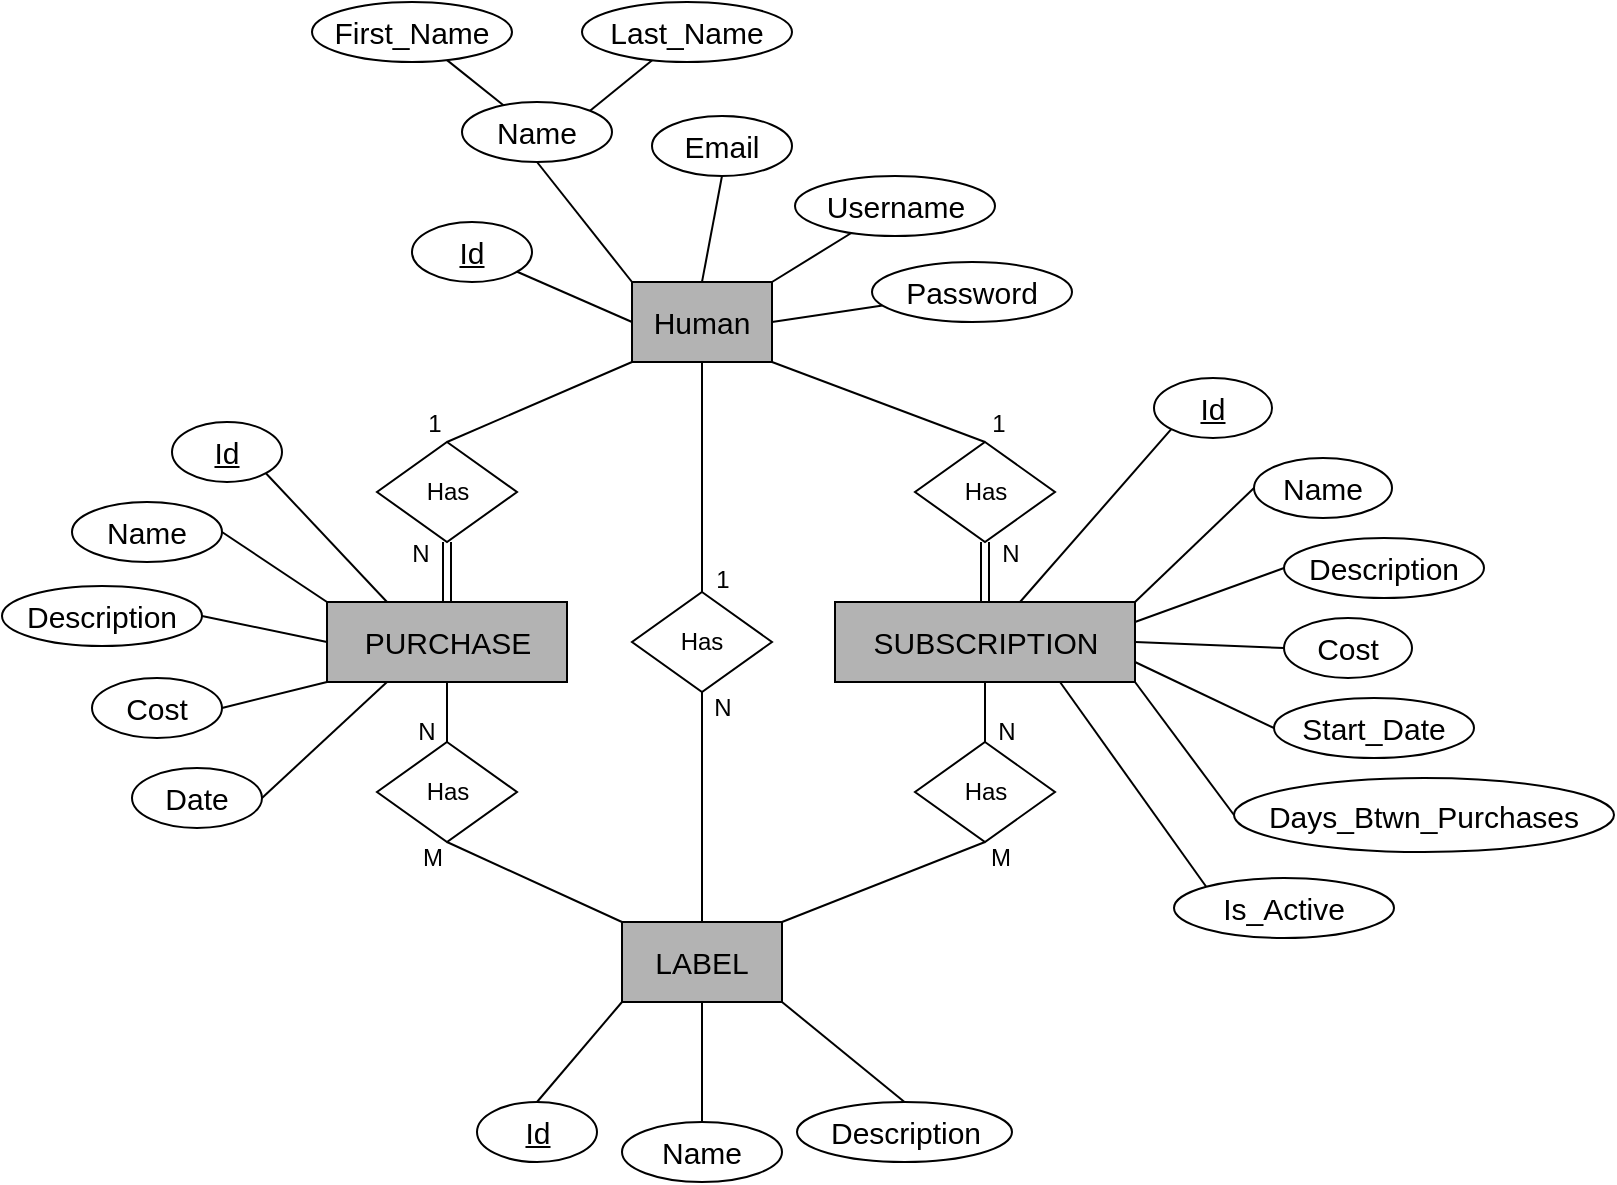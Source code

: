 <mxfile version="24.0.6" type="device">
  <diagram name="Page-1" id="CzoyC5DOKvImm1Xz_qOV">
    <mxGraphModel dx="1610" dy="759" grid="1" gridSize="10" guides="1" tooltips="1" connect="1" arrows="1" fold="1" page="1" pageScale="1" pageWidth="850" pageHeight="1100" math="0" shadow="0">
      <root>
        <mxCell id="0" />
        <mxCell id="1" parent="0" />
        <mxCell id="jtqfHJgski-L8b3BMZRt-14" style="rounded=0;orthogonalLoop=1;jettySize=auto;html=1;exitX=0;exitY=0;exitDx=0;exitDy=0;entryX=0.5;entryY=1;entryDx=0;entryDy=0;endArrow=none;endFill=0;" parent="1" source="jtqfHJgski-L8b3BMZRt-1" target="jtqfHJgski-L8b3BMZRt-6" edge="1">
          <mxGeometry relative="1" as="geometry" />
        </mxCell>
        <mxCell id="jtqfHJgski-L8b3BMZRt-1" value="&lt;font style=&quot;font-size: 15px;&quot;&gt;Human&lt;/font&gt;" style="rounded=0;whiteSpace=wrap;html=1;fillColor=#B3B3B3;strokeColor=#000000;" parent="1" vertex="1">
          <mxGeometry x="400" y="190" width="70" height="40" as="geometry" />
        </mxCell>
        <mxCell id="jtqfHJgski-L8b3BMZRt-2" value="&lt;font style=&quot;font-size: 15px;&quot;&gt;LABEL&lt;/font&gt;" style="rounded=0;whiteSpace=wrap;html=1;fillColor=#B3B3B3;strokeColor=#000000;" parent="1" vertex="1">
          <mxGeometry x="395" y="510" width="80" height="40" as="geometry" />
        </mxCell>
        <mxCell id="jtqfHJgski-L8b3BMZRt-3" value="&lt;font style=&quot;font-size: 15px;&quot;&gt;SUBSCRIPTION&lt;/font&gt;" style="rounded=0;whiteSpace=wrap;html=1;fillColor=#B3B3B3;strokeColor=#000000;" parent="1" vertex="1">
          <mxGeometry x="501.5" y="350" width="150" height="40" as="geometry" />
        </mxCell>
        <mxCell id="jtqfHJgski-L8b3BMZRt-4" value="&lt;font style=&quot;font-size: 15px;&quot;&gt;PURCHASE&lt;/font&gt;" style="rounded=0;whiteSpace=wrap;html=1;fillColor=#B3B3B3;strokeColor=#000000;" parent="1" vertex="1">
          <mxGeometry x="247.5" y="350" width="120" height="40" as="geometry" />
        </mxCell>
        <mxCell id="jtqfHJgski-L8b3BMZRt-17" style="rounded=0;orthogonalLoop=1;jettySize=auto;html=1;entryX=0;entryY=0.5;entryDx=0;entryDy=0;endArrow=none;endFill=0;" parent="1" source="jtqfHJgski-L8b3BMZRt-5" target="jtqfHJgski-L8b3BMZRt-1" edge="1">
          <mxGeometry relative="1" as="geometry" />
        </mxCell>
        <mxCell id="jtqfHJgski-L8b3BMZRt-5" value="&lt;font style=&quot;font-size: 15px;&quot;&gt;&lt;u&gt;Id&lt;/u&gt;&lt;/font&gt;" style="ellipse;whiteSpace=wrap;html=1;" parent="1" vertex="1">
          <mxGeometry x="290" y="160" width="60" height="30" as="geometry" />
        </mxCell>
        <mxCell id="jtqfHJgski-L8b3BMZRt-6" value="&lt;font style=&quot;font-size: 15px;&quot;&gt;Name&lt;/font&gt;" style="ellipse;whiteSpace=wrap;html=1;" parent="1" vertex="1">
          <mxGeometry x="315" y="100" width="75" height="30" as="geometry" />
        </mxCell>
        <mxCell id="jtqfHJgski-L8b3BMZRt-15" style="rounded=0;orthogonalLoop=1;jettySize=auto;html=1;entryX=1;entryY=0;entryDx=0;entryDy=0;endArrow=none;endFill=0;" parent="1" source="jtqfHJgski-L8b3BMZRt-7" target="jtqfHJgski-L8b3BMZRt-1" edge="1">
          <mxGeometry relative="1" as="geometry" />
        </mxCell>
        <mxCell id="jtqfHJgski-L8b3BMZRt-7" value="&lt;font style=&quot;font-size: 15px;&quot;&gt;Username&lt;/font&gt;" style="ellipse;whiteSpace=wrap;html=1;" parent="1" vertex="1">
          <mxGeometry x="481.5" y="137" width="100" height="30" as="geometry" />
        </mxCell>
        <mxCell id="jtqfHJgski-L8b3BMZRt-16" style="rounded=0;orthogonalLoop=1;jettySize=auto;html=1;entryX=1;entryY=0.5;entryDx=0;entryDy=0;endArrow=none;endFill=0;" parent="1" source="jtqfHJgski-L8b3BMZRt-8" target="jtqfHJgski-L8b3BMZRt-1" edge="1">
          <mxGeometry relative="1" as="geometry" />
        </mxCell>
        <mxCell id="jtqfHJgski-L8b3BMZRt-8" value="&lt;font style=&quot;font-size: 15px;&quot;&gt;Password&lt;/font&gt;" style="ellipse;whiteSpace=wrap;html=1;" parent="1" vertex="1">
          <mxGeometry x="520" y="180" width="100" height="30" as="geometry" />
        </mxCell>
        <mxCell id="jtqfHJgski-L8b3BMZRt-12" style="rounded=0;orthogonalLoop=1;jettySize=auto;html=1;endArrow=none;endFill=0;" parent="1" source="jtqfHJgski-L8b3BMZRt-9" target="jtqfHJgski-L8b3BMZRt-6" edge="1">
          <mxGeometry relative="1" as="geometry" />
        </mxCell>
        <mxCell id="jtqfHJgski-L8b3BMZRt-9" value="&lt;font style=&quot;font-size: 15px;&quot;&gt;First_Name&lt;/font&gt;" style="ellipse;whiteSpace=wrap;html=1;" parent="1" vertex="1">
          <mxGeometry x="240" y="50" width="100" height="30" as="geometry" />
        </mxCell>
        <mxCell id="jtqfHJgski-L8b3BMZRt-13" style="rounded=0;orthogonalLoop=1;jettySize=auto;html=1;entryX=1;entryY=0;entryDx=0;entryDy=0;endArrow=none;endFill=0;" parent="1" source="jtqfHJgski-L8b3BMZRt-10" target="jtqfHJgski-L8b3BMZRt-6" edge="1">
          <mxGeometry relative="1" as="geometry" />
        </mxCell>
        <mxCell id="jtqfHJgski-L8b3BMZRt-10" value="&lt;font style=&quot;font-size: 15px;&quot;&gt;Last_Name&lt;/font&gt;" style="ellipse;whiteSpace=wrap;html=1;" parent="1" vertex="1">
          <mxGeometry x="375" y="50" width="105" height="30" as="geometry" />
        </mxCell>
        <mxCell id="jtqfHJgski-L8b3BMZRt-20" style="rounded=0;orthogonalLoop=1;jettySize=auto;html=1;entryX=0;entryY=1;entryDx=0;entryDy=0;endArrow=none;endFill=0;exitX=0.5;exitY=0;exitDx=0;exitDy=0;" parent="1" source="jtqfHJgski-L8b3BMZRt-18" target="jtqfHJgski-L8b3BMZRt-1" edge="1">
          <mxGeometry relative="1" as="geometry" />
        </mxCell>
        <mxCell id="jtqfHJgski-L8b3BMZRt-23" style="rounded=0;orthogonalLoop=1;jettySize=auto;html=1;entryX=0.5;entryY=0;entryDx=0;entryDy=0;endArrow=none;endFill=0;exitX=0.5;exitY=1;exitDx=0;exitDy=0;shape=link;" parent="1" source="jtqfHJgski-L8b3BMZRt-18" target="jtqfHJgski-L8b3BMZRt-4" edge="1">
          <mxGeometry relative="1" as="geometry" />
        </mxCell>
        <mxCell id="jtqfHJgski-L8b3BMZRt-18" value="Has" style="rhombus;whiteSpace=wrap;html=1;" parent="1" vertex="1">
          <mxGeometry x="272.5" y="270" width="70" height="50" as="geometry" />
        </mxCell>
        <mxCell id="jtqfHJgski-L8b3BMZRt-22" style="rounded=0;orthogonalLoop=1;jettySize=auto;html=1;entryX=1;entryY=1;entryDx=0;entryDy=0;endArrow=none;endFill=0;exitX=0.5;exitY=0;exitDx=0;exitDy=0;" parent="1" source="jtqfHJgski-L8b3BMZRt-19" target="jtqfHJgski-L8b3BMZRt-1" edge="1">
          <mxGeometry relative="1" as="geometry">
            <mxPoint x="515.5" y="230" as="targetPoint" />
          </mxGeometry>
        </mxCell>
        <mxCell id="jtqfHJgski-L8b3BMZRt-19" value="Has" style="rhombus;whiteSpace=wrap;html=1;" parent="1" vertex="1">
          <mxGeometry x="541.5" y="270" width="70" height="50" as="geometry" />
        </mxCell>
        <mxCell id="jtqfHJgski-L8b3BMZRt-24" value="" style="endArrow=none;html=1;rounded=0;exitX=0.5;exitY=0;exitDx=0;exitDy=0;entryX=0.5;entryY=1;entryDx=0;entryDy=0;shape=link;" parent="1" source="jtqfHJgski-L8b3BMZRt-3" target="jtqfHJgski-L8b3BMZRt-19" edge="1">
          <mxGeometry width="50" height="50" relative="1" as="geometry">
            <mxPoint x="651.5" y="320" as="sourcePoint" />
            <mxPoint x="701.5" y="270" as="targetPoint" />
          </mxGeometry>
        </mxCell>
        <mxCell id="jtqfHJgski-L8b3BMZRt-25" value="N" style="text;html=1;align=center;verticalAlign=middle;resizable=0;points=[];autosize=1;strokeColor=none;fillColor=none;" parent="1" vertex="1">
          <mxGeometry x="574" y="311" width="30" height="30" as="geometry" />
        </mxCell>
        <mxCell id="jtqfHJgski-L8b3BMZRt-27" value="1" style="text;html=1;align=center;verticalAlign=middle;resizable=0;points=[];autosize=1;strokeColor=none;fillColor=none;" parent="1" vertex="1">
          <mxGeometry x="568" y="246" width="30" height="30" as="geometry" />
        </mxCell>
        <mxCell id="jtqfHJgski-L8b3BMZRt-28" value="N" style="text;html=1;align=center;verticalAlign=middle;resizable=0;points=[];autosize=1;strokeColor=none;fillColor=none;" parent="1" vertex="1">
          <mxGeometry x="278.5" y="311" width="30" height="30" as="geometry" />
        </mxCell>
        <mxCell id="jtqfHJgski-L8b3BMZRt-29" value="1" style="text;html=1;align=center;verticalAlign=middle;resizable=0;points=[];autosize=1;strokeColor=none;fillColor=none;" parent="1" vertex="1">
          <mxGeometry x="286" y="246" width="30" height="30" as="geometry" />
        </mxCell>
        <mxCell id="jtqfHJgski-L8b3BMZRt-30" value="Has" style="rhombus;whiteSpace=wrap;html=1;" parent="1" vertex="1">
          <mxGeometry x="541.5" y="420" width="70" height="50" as="geometry" />
        </mxCell>
        <mxCell id="jtqfHJgski-L8b3BMZRt-31" value="Has" style="rhombus;whiteSpace=wrap;html=1;" parent="1" vertex="1">
          <mxGeometry x="272.5" y="420" width="70" height="50" as="geometry" />
        </mxCell>
        <mxCell id="jtqfHJgski-L8b3BMZRt-33" value="" style="endArrow=none;html=1;rounded=0;exitX=0.5;exitY=0;exitDx=0;exitDy=0;entryX=0.5;entryY=1;entryDx=0;entryDy=0;" parent="1" source="jtqfHJgski-L8b3BMZRt-31" target="jtqfHJgski-L8b3BMZRt-4" edge="1">
          <mxGeometry width="50" height="50" relative="1" as="geometry">
            <mxPoint x="135" y="450" as="sourcePoint" />
            <mxPoint x="185" y="400" as="targetPoint" />
          </mxGeometry>
        </mxCell>
        <mxCell id="jtqfHJgski-L8b3BMZRt-35" value="" style="endArrow=none;html=1;rounded=0;exitX=0.5;exitY=0;exitDx=0;exitDy=0;entryX=0.5;entryY=1;entryDx=0;entryDy=0;" parent="1" source="jtqfHJgski-L8b3BMZRt-30" target="jtqfHJgski-L8b3BMZRt-3" edge="1">
          <mxGeometry width="50" height="50" relative="1" as="geometry">
            <mxPoint x="514" y="440" as="sourcePoint" />
            <mxPoint x="564" y="390" as="targetPoint" />
          </mxGeometry>
        </mxCell>
        <mxCell id="jtqfHJgski-L8b3BMZRt-36" value="" style="endArrow=none;html=1;rounded=0;exitX=0.5;exitY=1;exitDx=0;exitDy=0;entryX=0;entryY=0;entryDx=0;entryDy=0;" parent="1" source="jtqfHJgski-L8b3BMZRt-31" target="jtqfHJgski-L8b3BMZRt-2" edge="1">
          <mxGeometry width="50" height="50" relative="1" as="geometry">
            <mxPoint x="350" y="560" as="sourcePoint" />
            <mxPoint x="400" y="510" as="targetPoint" />
          </mxGeometry>
        </mxCell>
        <mxCell id="jtqfHJgski-L8b3BMZRt-38" value="" style="endArrow=none;html=1;rounded=0;exitX=1;exitY=0;exitDx=0;exitDy=0;entryX=0.5;entryY=1;entryDx=0;entryDy=0;" parent="1" source="jtqfHJgski-L8b3BMZRt-2" target="jtqfHJgski-L8b3BMZRt-30" edge="1">
          <mxGeometry width="50" height="50" relative="1" as="geometry">
            <mxPoint x="538" y="510" as="sourcePoint" />
            <mxPoint x="673" y="480" as="targetPoint" />
          </mxGeometry>
        </mxCell>
        <mxCell id="jtqfHJgski-L8b3BMZRt-39" value="N" style="text;html=1;align=center;verticalAlign=middle;resizable=0;points=[];autosize=1;strokeColor=none;fillColor=none;" parent="1" vertex="1">
          <mxGeometry x="282" y="400" width="30" height="30" as="geometry" />
        </mxCell>
        <mxCell id="jtqfHJgski-L8b3BMZRt-40" value="N" style="text;html=1;align=center;verticalAlign=middle;resizable=0;points=[];autosize=1;strokeColor=none;fillColor=none;" parent="1" vertex="1">
          <mxGeometry x="572" y="400" width="30" height="30" as="geometry" />
        </mxCell>
        <mxCell id="jtqfHJgski-L8b3BMZRt-41" value="M" style="text;html=1;align=center;verticalAlign=middle;resizable=0;points=[];autosize=1;strokeColor=none;fillColor=none;" parent="1" vertex="1">
          <mxGeometry x="569" y="463" width="30" height="30" as="geometry" />
        </mxCell>
        <mxCell id="jtqfHJgski-L8b3BMZRt-42" value="M" style="text;html=1;align=center;verticalAlign=middle;resizable=0;points=[];autosize=1;strokeColor=none;fillColor=none;" parent="1" vertex="1">
          <mxGeometry x="285" y="463" width="30" height="30" as="geometry" />
        </mxCell>
        <mxCell id="jtqfHJgski-L8b3BMZRt-44" value="&lt;span style=&quot;font-size: 15px;&quot;&gt;Name&lt;/span&gt;" style="ellipse;whiteSpace=wrap;html=1;" parent="1" vertex="1">
          <mxGeometry x="395" y="610" width="80" height="30" as="geometry" />
        </mxCell>
        <mxCell id="jtqfHJgski-L8b3BMZRt-45" value="&lt;span style=&quot;font-size: 15px;&quot;&gt;Description&lt;/span&gt;" style="ellipse;whiteSpace=wrap;html=1;" parent="1" vertex="1">
          <mxGeometry x="482.5" y="600" width="107.5" height="30" as="geometry" />
        </mxCell>
        <mxCell id="jtqfHJgski-L8b3BMZRt-46" value="" style="endArrow=none;html=1;rounded=0;exitX=0.5;exitY=0;exitDx=0;exitDy=0;entryX=0.5;entryY=1;entryDx=0;entryDy=0;" parent="1" source="jtqfHJgski-L8b3BMZRt-44" target="jtqfHJgski-L8b3BMZRt-2" edge="1">
          <mxGeometry width="50" height="50" relative="1" as="geometry">
            <mxPoint x="320" y="600" as="sourcePoint" />
            <mxPoint x="370" y="550" as="targetPoint" />
          </mxGeometry>
        </mxCell>
        <mxCell id="jtqfHJgski-L8b3BMZRt-47" value="" style="endArrow=none;html=1;rounded=0;exitX=0.5;exitY=0;exitDx=0;exitDy=0;entryX=1;entryY=1;entryDx=0;entryDy=0;" parent="1" source="jtqfHJgski-L8b3BMZRt-45" target="jtqfHJgski-L8b3BMZRt-2" edge="1">
          <mxGeometry width="50" height="50" relative="1" as="geometry">
            <mxPoint x="540" y="570" as="sourcePoint" />
            <mxPoint x="590" y="520" as="targetPoint" />
          </mxGeometry>
        </mxCell>
        <mxCell id="jtqfHJgski-L8b3BMZRt-48" value="&lt;span style=&quot;font-size: 15px;&quot;&gt;Name&lt;/span&gt;" style="ellipse;whiteSpace=wrap;html=1;" parent="1" vertex="1">
          <mxGeometry x="711" y="278" width="69" height="30" as="geometry" />
        </mxCell>
        <mxCell id="jtqfHJgski-L8b3BMZRt-49" value="&lt;font style=&quot;font-size: 15px;&quot;&gt;&lt;u&gt;Id&lt;/u&gt;&lt;/font&gt;" style="ellipse;whiteSpace=wrap;html=1;" parent="1" vertex="1">
          <mxGeometry x="661" y="238" width="59" height="30" as="geometry" />
        </mxCell>
        <mxCell id="jtqfHJgski-L8b3BMZRt-50" value="&lt;font style=&quot;font-size: 15px;&quot;&gt;Description&lt;/font&gt;" style="ellipse;whiteSpace=wrap;html=1;" parent="1" vertex="1">
          <mxGeometry x="726" y="318" width="100" height="30" as="geometry" />
        </mxCell>
        <mxCell id="jtqfHJgski-L8b3BMZRt-51" value="&lt;font style=&quot;font-size: 15px;&quot;&gt;Cost&lt;/font&gt;" style="ellipse;whiteSpace=wrap;html=1;" parent="1" vertex="1">
          <mxGeometry x="726" y="358" width="64" height="30" as="geometry" />
        </mxCell>
        <mxCell id="jtqfHJgski-L8b3BMZRt-52" value="&lt;font style=&quot;font-size: 15px;&quot;&gt;Start_Date&lt;/font&gt;" style="ellipse;whiteSpace=wrap;html=1;" parent="1" vertex="1">
          <mxGeometry x="721" y="398" width="100" height="30" as="geometry" />
        </mxCell>
        <mxCell id="jtqfHJgski-L8b3BMZRt-54" value="&lt;font style=&quot;font-size: 15px;&quot;&gt;Days_Btwn_Purchases&lt;/font&gt;" style="ellipse;whiteSpace=wrap;html=1;" parent="1" vertex="1">
          <mxGeometry x="701" y="438" width="190" height="37" as="geometry" />
        </mxCell>
        <mxCell id="jtqfHJgski-L8b3BMZRt-55" value="&lt;span style=&quot;font-size: 15px;&quot;&gt;Is_Active&lt;/span&gt;" style="ellipse;whiteSpace=wrap;html=1;" parent="1" vertex="1">
          <mxGeometry x="671" y="488" width="110" height="30" as="geometry" />
        </mxCell>
        <mxCell id="jtqfHJgski-L8b3BMZRt-56" value="" style="endArrow=none;html=1;rounded=0;entryX=0;entryY=1;entryDx=0;entryDy=0;" parent="1" source="jtqfHJgski-L8b3BMZRt-3" target="jtqfHJgski-L8b3BMZRt-49" edge="1">
          <mxGeometry width="50" height="50" relative="1" as="geometry">
            <mxPoint x="644" y="350" as="sourcePoint" />
            <mxPoint x="694" y="300" as="targetPoint" />
          </mxGeometry>
        </mxCell>
        <mxCell id="jtqfHJgski-L8b3BMZRt-57" value="" style="endArrow=none;html=1;rounded=0;entryX=0;entryY=0.5;entryDx=0;entryDy=0;exitX=1;exitY=0;exitDx=0;exitDy=0;" parent="1" source="jtqfHJgski-L8b3BMZRt-3" target="jtqfHJgski-L8b3BMZRt-48" edge="1">
          <mxGeometry width="50" height="50" relative="1" as="geometry">
            <mxPoint x="605" y="360" as="sourcePoint" />
            <mxPoint x="686" y="274" as="targetPoint" />
          </mxGeometry>
        </mxCell>
        <mxCell id="jtqfHJgski-L8b3BMZRt-58" value="" style="endArrow=none;html=1;rounded=0;entryX=0;entryY=0.5;entryDx=0;entryDy=0;exitX=1;exitY=0.25;exitDx=0;exitDy=0;" parent="1" source="jtqfHJgski-L8b3BMZRt-3" target="jtqfHJgski-L8b3BMZRt-50" edge="1">
          <mxGeometry width="50" height="50" relative="1" as="geometry">
            <mxPoint x="662" y="360" as="sourcePoint" />
            <mxPoint x="721" y="303" as="targetPoint" />
          </mxGeometry>
        </mxCell>
        <mxCell id="jtqfHJgski-L8b3BMZRt-59" value="" style="endArrow=none;html=1;rounded=0;entryX=0;entryY=0.5;entryDx=0;entryDy=0;exitX=1;exitY=0.5;exitDx=0;exitDy=0;" parent="1" source="jtqfHJgski-L8b3BMZRt-3" target="jtqfHJgski-L8b3BMZRt-51" edge="1">
          <mxGeometry width="50" height="50" relative="1" as="geometry">
            <mxPoint x="662" y="370" as="sourcePoint" />
            <mxPoint x="736" y="343" as="targetPoint" />
          </mxGeometry>
        </mxCell>
        <mxCell id="jtqfHJgski-L8b3BMZRt-60" value="" style="endArrow=none;html=1;rounded=0;exitX=1;exitY=0.75;exitDx=0;exitDy=0;entryX=0;entryY=0.5;entryDx=0;entryDy=0;" parent="1" source="jtqfHJgski-L8b3BMZRt-3" target="jtqfHJgski-L8b3BMZRt-52" edge="1">
          <mxGeometry width="50" height="50" relative="1" as="geometry">
            <mxPoint x="662" y="380" as="sourcePoint" />
            <mxPoint x="704" y="380" as="targetPoint" />
          </mxGeometry>
        </mxCell>
        <mxCell id="jtqfHJgski-L8b3BMZRt-61" value="" style="endArrow=none;html=1;rounded=0;exitX=1;exitY=1;exitDx=0;exitDy=0;entryX=0;entryY=0.5;entryDx=0;entryDy=0;" parent="1" source="jtqfHJgski-L8b3BMZRt-3" target="jtqfHJgski-L8b3BMZRt-54" edge="1">
          <mxGeometry width="50" height="50" relative="1" as="geometry">
            <mxPoint x="662" y="390" as="sourcePoint" />
            <mxPoint x="734" y="423" as="targetPoint" />
          </mxGeometry>
        </mxCell>
        <mxCell id="jtqfHJgski-L8b3BMZRt-62" value="" style="endArrow=none;html=1;rounded=0;exitX=0.75;exitY=1;exitDx=0;exitDy=0;entryX=0;entryY=0;entryDx=0;entryDy=0;" parent="1" source="jtqfHJgski-L8b3BMZRt-3" target="jtqfHJgski-L8b3BMZRt-55" edge="1">
          <mxGeometry width="50" height="50" relative="1" as="geometry">
            <mxPoint x="662" y="390" as="sourcePoint" />
            <mxPoint x="731" y="423" as="targetPoint" />
          </mxGeometry>
        </mxCell>
        <mxCell id="jtqfHJgski-L8b3BMZRt-63" value="&lt;span style=&quot;font-size: 15px;&quot;&gt;Name&lt;/span&gt;" style="ellipse;whiteSpace=wrap;html=1;" parent="1" vertex="1">
          <mxGeometry x="120" y="300" width="75" height="30" as="geometry" />
        </mxCell>
        <mxCell id="jtqfHJgski-L8b3BMZRt-64" value="&lt;font style=&quot;font-size: 15px;&quot;&gt;&lt;u&gt;Id&lt;/u&gt;&lt;/font&gt;" style="ellipse;whiteSpace=wrap;html=1;" parent="1" vertex="1">
          <mxGeometry x="170" y="260" width="55" height="30" as="geometry" />
        </mxCell>
        <mxCell id="jtqfHJgski-L8b3BMZRt-65" value="&lt;font style=&quot;font-size: 15px;&quot;&gt;Description&lt;/font&gt;" style="ellipse;whiteSpace=wrap;html=1;" parent="1" vertex="1">
          <mxGeometry x="85" y="342" width="100" height="30" as="geometry" />
        </mxCell>
        <mxCell id="jtqfHJgski-L8b3BMZRt-66" value="&lt;font style=&quot;font-size: 15px;&quot;&gt;Cost&lt;/font&gt;" style="ellipse;whiteSpace=wrap;html=1;" parent="1" vertex="1">
          <mxGeometry x="130" y="388" width="65" height="30" as="geometry" />
        </mxCell>
        <mxCell id="jtqfHJgski-L8b3BMZRt-67" value="&lt;font style=&quot;font-size: 15px;&quot;&gt;Date&lt;/font&gt;" style="ellipse;whiteSpace=wrap;html=1;" parent="1" vertex="1">
          <mxGeometry x="150" y="433" width="65" height="30" as="geometry" />
        </mxCell>
        <mxCell id="jtqfHJgski-L8b3BMZRt-72" value="" style="endArrow=none;html=1;rounded=0;exitX=0.25;exitY=0;exitDx=0;exitDy=0;entryX=1;entryY=1;entryDx=0;entryDy=0;" parent="1" source="jtqfHJgski-L8b3BMZRt-4" target="jtqfHJgski-L8b3BMZRt-64" edge="1">
          <mxGeometry width="50" height="50" relative="1" as="geometry">
            <mxPoint x="155" y="240" as="sourcePoint" />
            <mxPoint x="205" y="190" as="targetPoint" />
          </mxGeometry>
        </mxCell>
        <mxCell id="jtqfHJgski-L8b3BMZRt-73" value="" style="endArrow=none;html=1;rounded=0;exitX=1;exitY=0.5;exitDx=0;exitDy=0;entryX=0;entryY=0.5;entryDx=0;entryDy=0;" parent="1" source="jtqfHJgski-L8b3BMZRt-65" target="jtqfHJgski-L8b3BMZRt-4" edge="1">
          <mxGeometry width="50" height="50" relative="1" as="geometry">
            <mxPoint x="245" y="450" as="sourcePoint" />
            <mxPoint x="245" y="370" as="targetPoint" />
          </mxGeometry>
        </mxCell>
        <mxCell id="jtqfHJgski-L8b3BMZRt-74" value="" style="endArrow=none;html=1;rounded=0;exitX=1;exitY=0.5;exitDx=0;exitDy=0;entryX=0;entryY=0;entryDx=0;entryDy=0;" parent="1" source="jtqfHJgski-L8b3BMZRt-63" target="jtqfHJgski-L8b3BMZRt-4" edge="1">
          <mxGeometry width="50" height="50" relative="1" as="geometry">
            <mxPoint x="215" y="307" as="sourcePoint" />
            <mxPoint x="275" y="320" as="targetPoint" />
          </mxGeometry>
        </mxCell>
        <mxCell id="jtqfHJgski-L8b3BMZRt-75" value="" style="endArrow=none;html=1;rounded=0;exitX=1;exitY=0.5;exitDx=0;exitDy=0;entryX=0;entryY=1;entryDx=0;entryDy=0;" parent="1" source="jtqfHJgski-L8b3BMZRt-66" target="jtqfHJgski-L8b3BMZRt-4" edge="1">
          <mxGeometry width="50" height="50" relative="1" as="geometry">
            <mxPoint x="205" y="325" as="sourcePoint" />
            <mxPoint x="245" y="430" as="targetPoint" />
          </mxGeometry>
        </mxCell>
        <mxCell id="jtqfHJgski-L8b3BMZRt-76" value="" style="endArrow=none;html=1;rounded=0;exitX=1;exitY=0.5;exitDx=0;exitDy=0;entryX=0.25;entryY=1;entryDx=0;entryDy=0;" parent="1" source="jtqfHJgski-L8b3BMZRt-67" target="jtqfHJgski-L8b3BMZRt-4" edge="1">
          <mxGeometry width="50" height="50" relative="1" as="geometry">
            <mxPoint x="205" y="413" as="sourcePoint" />
            <mxPoint x="258" y="400" as="targetPoint" />
          </mxGeometry>
        </mxCell>
        <mxCell id="8ZTYeHEFNzWiq09AjDg--1" value="Has" style="rhombus;whiteSpace=wrap;html=1;" parent="1" vertex="1">
          <mxGeometry x="400" y="345" width="70" height="50" as="geometry" />
        </mxCell>
        <mxCell id="8ZTYeHEFNzWiq09AjDg--3" style="rounded=0;orthogonalLoop=1;jettySize=auto;html=1;entryX=0.5;entryY=1;entryDx=0;entryDy=0;endArrow=none;endFill=0;exitX=0.5;exitY=0;exitDx=0;exitDy=0;" parent="1" source="8ZTYeHEFNzWiq09AjDg--1" target="jtqfHJgski-L8b3BMZRt-1" edge="1">
          <mxGeometry relative="1" as="geometry">
            <mxPoint x="318" y="280" as="sourcePoint" />
            <mxPoint x="410" y="240" as="targetPoint" />
          </mxGeometry>
        </mxCell>
        <mxCell id="8ZTYeHEFNzWiq09AjDg--4" style="rounded=0;orthogonalLoop=1;jettySize=auto;html=1;entryX=0.5;entryY=1;entryDx=0;entryDy=0;endArrow=none;endFill=0;exitX=0.5;exitY=0;exitDx=0;exitDy=0;" parent="1" source="jtqfHJgski-L8b3BMZRt-2" target="8ZTYeHEFNzWiq09AjDg--1" edge="1">
          <mxGeometry relative="1" as="geometry">
            <mxPoint x="450" y="475" as="sourcePoint" />
            <mxPoint x="455" y="360" as="targetPoint" />
          </mxGeometry>
        </mxCell>
        <mxCell id="8ZTYeHEFNzWiq09AjDg--5" value="N" style="text;html=1;align=center;verticalAlign=middle;resizable=0;points=[];autosize=1;strokeColor=none;fillColor=none;" parent="1" vertex="1">
          <mxGeometry x="430" y="388" width="30" height="30" as="geometry" />
        </mxCell>
        <mxCell id="8ZTYeHEFNzWiq09AjDg--6" value="1" style="text;html=1;align=center;verticalAlign=middle;resizable=0;points=[];autosize=1;strokeColor=none;fillColor=none;" parent="1" vertex="1">
          <mxGeometry x="430" y="324" width="30" height="30" as="geometry" />
        </mxCell>
        <mxCell id="8ZTYeHEFNzWiq09AjDg--7" value="&lt;font style=&quot;font-size: 15px;&quot;&gt;&lt;u&gt;Id&lt;/u&gt;&lt;/font&gt;" style="ellipse;whiteSpace=wrap;html=1;" parent="1" vertex="1">
          <mxGeometry x="322.5" y="600" width="60" height="30" as="geometry" />
        </mxCell>
        <mxCell id="8ZTYeHEFNzWiq09AjDg--9" value="" style="endArrow=none;html=1;rounded=0;exitX=0.5;exitY=0;exitDx=0;exitDy=0;entryX=0;entryY=1;entryDx=0;entryDy=0;" parent="1" source="8ZTYeHEFNzWiq09AjDg--7" target="jtqfHJgski-L8b3BMZRt-2" edge="1">
          <mxGeometry width="50" height="50" relative="1" as="geometry">
            <mxPoint x="445" y="620" as="sourcePoint" />
            <mxPoint x="445" y="560" as="targetPoint" />
          </mxGeometry>
        </mxCell>
        <mxCell id="8ZTYeHEFNzWiq09AjDg--10" value="&lt;font style=&quot;font-size: 15px;&quot;&gt;Email&lt;/font&gt;" style="ellipse;whiteSpace=wrap;html=1;" parent="1" vertex="1">
          <mxGeometry x="410" y="107" width="70" height="30" as="geometry" />
        </mxCell>
        <mxCell id="8ZTYeHEFNzWiq09AjDg--11" style="rounded=0;orthogonalLoop=1;jettySize=auto;html=1;entryX=0.5;entryY=0;entryDx=0;entryDy=0;endArrow=none;endFill=0;exitX=0.5;exitY=1;exitDx=0;exitDy=0;" parent="1" source="8ZTYeHEFNzWiq09AjDg--10" target="jtqfHJgski-L8b3BMZRt-1" edge="1">
          <mxGeometry relative="1" as="geometry">
            <mxPoint x="520" y="176" as="sourcePoint" />
            <mxPoint x="480" y="200" as="targetPoint" />
          </mxGeometry>
        </mxCell>
      </root>
    </mxGraphModel>
  </diagram>
</mxfile>

